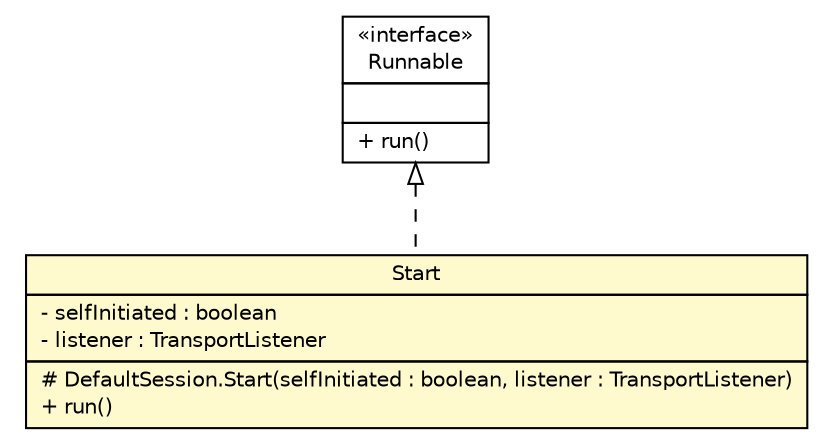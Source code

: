 #!/usr/local/bin/dot
#
# Class diagram 
# Generated by UMLGraph version R5_6 (http://www.umlgraph.org/)
#

digraph G {
	edge [fontname="Helvetica",fontsize=10,labelfontname="Helvetica",labelfontsize=10];
	node [fontname="Helvetica",fontsize=10,shape=plaintext];
	nodesep=0.25;
	ranksep=0.5;
	// de.hsbremen.tc.tnc.tnccs.session.base.simple.DefaultSession.Start
	c16404 [label=<<table title="de.hsbremen.tc.tnc.tnccs.session.base.simple.DefaultSession.Start" border="0" cellborder="1" cellspacing="0" cellpadding="2" port="p" bgcolor="lemonChiffon" href="./DefaultSession.Start.html">
		<tr><td><table border="0" cellspacing="0" cellpadding="1">
<tr><td align="center" balign="center"> Start </td></tr>
		</table></td></tr>
		<tr><td><table border="0" cellspacing="0" cellpadding="1">
<tr><td align="left" balign="left"> - selfInitiated : boolean </td></tr>
<tr><td align="left" balign="left"> - listener : TransportListener </td></tr>
		</table></td></tr>
		<tr><td><table border="0" cellspacing="0" cellpadding="1">
<tr><td align="left" balign="left"> # DefaultSession.Start(selfInitiated : boolean, listener : TransportListener) </td></tr>
<tr><td align="left" balign="left"> + run() </td></tr>
		</table></td></tr>
		</table>>, URL="./DefaultSession.Start.html", fontname="Helvetica", fontcolor="black", fontsize=10.0];
	//de.hsbremen.tc.tnc.tnccs.session.base.simple.DefaultSession.Start implements java.lang.Runnable
	c16525:p -> c16404:p [dir=back,arrowtail=empty,style=dashed];
	// java.lang.Runnable
	c16525 [label=<<table title="java.lang.Runnable" border="0" cellborder="1" cellspacing="0" cellpadding="2" port="p" href="http://java.sun.com/j2se/1.4.2/docs/api/java/lang/Runnable.html">
		<tr><td><table border="0" cellspacing="0" cellpadding="1">
<tr><td align="center" balign="center"> &#171;interface&#187; </td></tr>
<tr><td align="center" balign="center"> Runnable </td></tr>
		</table></td></tr>
		<tr><td><table border="0" cellspacing="0" cellpadding="1">
<tr><td align="left" balign="left">  </td></tr>
		</table></td></tr>
		<tr><td><table border="0" cellspacing="0" cellpadding="1">
<tr><td align="left" balign="left"> + run() </td></tr>
		</table></td></tr>
		</table>>, URL="http://java.sun.com/j2se/1.4.2/docs/api/java/lang/Runnable.html", fontname="Helvetica", fontcolor="black", fontsize=10.0];
}

